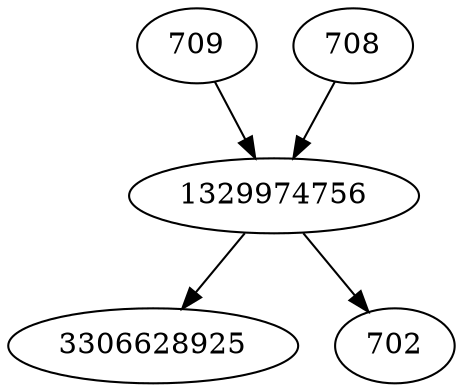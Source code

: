 strict digraph  {
1329974756;
709;
708;
3306628925;
702;
1329974756 -> 702;
1329974756 -> 3306628925;
709 -> 1329974756;
708 -> 1329974756;
}
